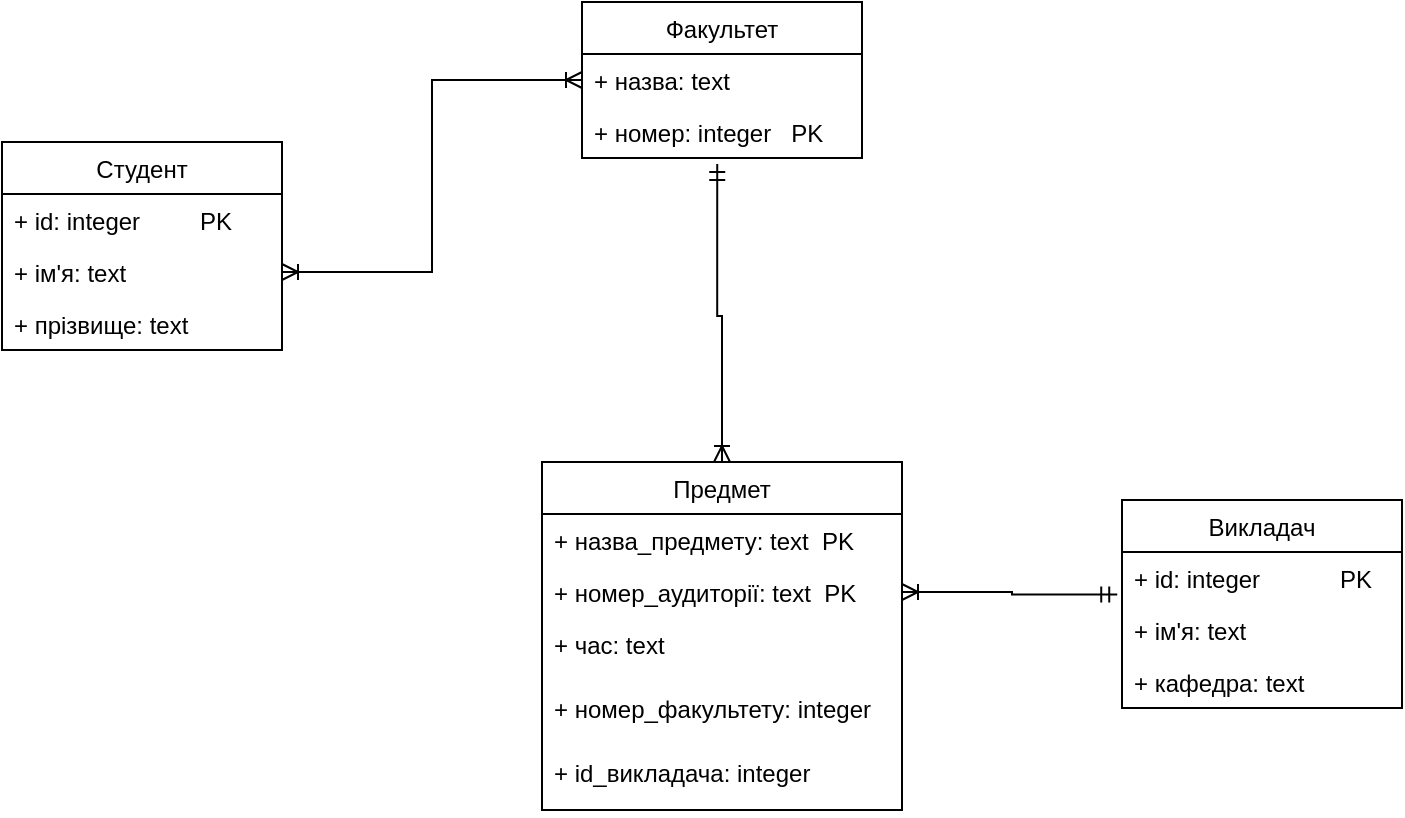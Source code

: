 <mxfile version="14.4.3" type="device"><diagram id="0Ze-Zs5HWMk4fIEWT4ik" name="Page-1"><mxGraphModel dx="1024" dy="592" grid="1" gridSize="10" guides="1" tooltips="1" connect="1" arrows="1" fold="1" page="1" pageScale="1" pageWidth="2339" pageHeight="3300" math="0" shadow="0"><root><mxCell id="0"/><mxCell id="1" parent="0"/><mxCell id="KfeqrWGqPCsav8SycbcH-1" value="Студент" style="swimlane;fontStyle=0;childLayout=stackLayout;horizontal=1;startSize=26;fillColor=none;horizontalStack=0;resizeParent=1;resizeParentMax=0;resizeLast=0;collapsible=1;marginBottom=0;" parent="1" vertex="1"><mxGeometry x="280" y="190" width="140" height="104" as="geometry"/></mxCell><mxCell id="KfeqrWGqPCsav8SycbcH-2" value="+ id: integer         PK" style="text;strokeColor=none;fillColor=none;align=left;verticalAlign=top;spacingLeft=4;spacingRight=4;overflow=hidden;rotatable=0;points=[[0,0.5],[1,0.5]];portConstraint=eastwest;" parent="KfeqrWGqPCsav8SycbcH-1" vertex="1"><mxGeometry y="26" width="140" height="26" as="geometry"/></mxCell><mxCell id="KfeqrWGqPCsav8SycbcH-3" value="+ ім'я: text" style="text;strokeColor=none;fillColor=none;align=left;verticalAlign=top;spacingLeft=4;spacingRight=4;overflow=hidden;rotatable=0;points=[[0,0.5],[1,0.5]];portConstraint=eastwest;" parent="KfeqrWGqPCsav8SycbcH-1" vertex="1"><mxGeometry y="52" width="140" height="26" as="geometry"/></mxCell><mxCell id="KfeqrWGqPCsav8SycbcH-4" value="+ прізвище: text" style="text;strokeColor=none;fillColor=none;align=left;verticalAlign=top;spacingLeft=4;spacingRight=4;overflow=hidden;rotatable=0;points=[[0,0.5],[1,0.5]];portConstraint=eastwest;" parent="KfeqrWGqPCsav8SycbcH-1" vertex="1"><mxGeometry y="78" width="140" height="26" as="geometry"/></mxCell><mxCell id="KfeqrWGqPCsav8SycbcH-5" value="Факультет" style="swimlane;fontStyle=0;childLayout=stackLayout;horizontal=1;startSize=26;fillColor=none;horizontalStack=0;resizeParent=1;resizeParentMax=0;resizeLast=0;collapsible=1;marginBottom=0;" parent="1" vertex="1"><mxGeometry x="570" y="120" width="140" height="78" as="geometry"/></mxCell><mxCell id="KfeqrWGqPCsav8SycbcH-6" value="+ назва: text" style="text;strokeColor=none;fillColor=none;align=left;verticalAlign=top;spacingLeft=4;spacingRight=4;overflow=hidden;rotatable=0;points=[[0,0.5],[1,0.5]];portConstraint=eastwest;" parent="KfeqrWGqPCsav8SycbcH-5" vertex="1"><mxGeometry y="26" width="140" height="26" as="geometry"/></mxCell><mxCell id="KfeqrWGqPCsav8SycbcH-7" value="+ номер: integer   PK" style="text;strokeColor=none;fillColor=none;align=left;verticalAlign=top;spacingLeft=4;spacingRight=4;overflow=hidden;rotatable=0;points=[[0,0.5],[1,0.5]];portConstraint=eastwest;" parent="KfeqrWGqPCsav8SycbcH-5" vertex="1"><mxGeometry y="52" width="140" height="26" as="geometry"/></mxCell><mxCell id="KfeqrWGqPCsav8SycbcH-22" style="edgeStyle=orthogonalEdgeStyle;rounded=0;orthogonalLoop=1;jettySize=auto;html=1;exitX=0.5;exitY=0;exitDx=0;exitDy=0;startArrow=ERoneToMany;startFill=0;endArrow=ERmandOne;endFill=0;entryX=0.483;entryY=1.115;entryDx=0;entryDy=0;entryPerimeter=0;" parent="1" source="KfeqrWGqPCsav8SycbcH-10" target="KfeqrWGqPCsav8SycbcH-7" edge="1"><mxGeometry relative="1" as="geometry"><mxPoint x="637.62" y="225.794" as="targetPoint"/><Array as="points"><mxPoint x="640" y="277"/><mxPoint x="638" y="277"/></Array></mxGeometry></mxCell><mxCell id="KfeqrWGqPCsav8SycbcH-10" value="Предмет" style="swimlane;fontStyle=0;childLayout=stackLayout;horizontal=1;startSize=26;fillColor=none;horizontalStack=0;resizeParent=1;resizeParentMax=0;resizeLast=0;collapsible=1;marginBottom=0;" parent="1" vertex="1"><mxGeometry x="550" y="350" width="180" height="174" as="geometry"/></mxCell><mxCell id="KfeqrWGqPCsav8SycbcH-11" value="+ назва_предмету: text  PK" style="text;strokeColor=none;fillColor=none;align=left;verticalAlign=top;spacingLeft=4;spacingRight=4;overflow=hidden;rotatable=0;points=[[0,0.5],[1,0.5]];portConstraint=eastwest;" parent="KfeqrWGqPCsav8SycbcH-10" vertex="1"><mxGeometry y="26" width="180" height="26" as="geometry"/></mxCell><mxCell id="KfeqrWGqPCsav8SycbcH-12" value="+ номер_аудиторії: text  PK" style="text;strokeColor=none;fillColor=none;align=left;verticalAlign=top;spacingLeft=4;spacingRight=4;overflow=hidden;rotatable=0;points=[[0,0.5],[1,0.5]];portConstraint=eastwest;" parent="KfeqrWGqPCsav8SycbcH-10" vertex="1"><mxGeometry y="52" width="180" height="26" as="geometry"/></mxCell><mxCell id="KfeqrWGqPCsav8SycbcH-13" value="+ час: text" style="text;strokeColor=none;fillColor=none;align=left;verticalAlign=top;spacingLeft=4;spacingRight=4;overflow=hidden;rotatable=0;points=[[0,0.5],[1,0.5]];portConstraint=eastwest;" parent="KfeqrWGqPCsav8SycbcH-10" vertex="1"><mxGeometry y="78" width="180" height="32" as="geometry"/></mxCell><mxCell id="ohDMzmDuVw218qF1BOKn-1" value="+ номер_факультету: integer" style="text;strokeColor=none;fillColor=none;align=left;verticalAlign=top;spacingLeft=4;spacingRight=4;overflow=hidden;rotatable=0;points=[[0,0.5],[1,0.5]];portConstraint=eastwest;" vertex="1" parent="KfeqrWGqPCsav8SycbcH-10"><mxGeometry y="110" width="180" height="32" as="geometry"/></mxCell><mxCell id="ohDMzmDuVw218qF1BOKn-4" value="+ id_викладача: integer" style="text;strokeColor=none;fillColor=none;align=left;verticalAlign=top;spacingLeft=4;spacingRight=4;overflow=hidden;rotatable=0;points=[[0,0.5],[1,0.5]];portConstraint=eastwest;" vertex="1" parent="KfeqrWGqPCsav8SycbcH-10"><mxGeometry y="142" width="180" height="32" as="geometry"/></mxCell><mxCell id="KfeqrWGqPCsav8SycbcH-14" value="Викладач" style="swimlane;fontStyle=0;childLayout=stackLayout;horizontal=1;startSize=26;fillColor=none;horizontalStack=0;resizeParent=1;resizeParentMax=0;resizeLast=0;collapsible=1;marginBottom=0;" parent="1" vertex="1"><mxGeometry x="840" y="369" width="140" height="104" as="geometry"/></mxCell><mxCell id="KfeqrWGqPCsav8SycbcH-15" value="+ id: integer            PK" style="text;strokeColor=none;fillColor=none;align=left;verticalAlign=top;spacingLeft=4;spacingRight=4;overflow=hidden;rotatable=0;points=[[0,0.5],[1,0.5]];portConstraint=eastwest;" parent="KfeqrWGqPCsav8SycbcH-14" vertex="1"><mxGeometry y="26" width="140" height="26" as="geometry"/></mxCell><mxCell id="KfeqrWGqPCsav8SycbcH-16" value="+ ім'я: text" style="text;strokeColor=none;fillColor=none;align=left;verticalAlign=top;spacingLeft=4;spacingRight=4;overflow=hidden;rotatable=0;points=[[0,0.5],[1,0.5]];portConstraint=eastwest;" parent="KfeqrWGqPCsav8SycbcH-14" vertex="1"><mxGeometry y="52" width="140" height="26" as="geometry"/></mxCell><mxCell id="KfeqrWGqPCsav8SycbcH-17" value="+ кафедра: text" style="text;strokeColor=none;fillColor=none;align=left;verticalAlign=top;spacingLeft=4;spacingRight=4;overflow=hidden;rotatable=0;points=[[0,0.5],[1,0.5]];portConstraint=eastwest;" parent="KfeqrWGqPCsav8SycbcH-14" vertex="1"><mxGeometry y="78" width="140" height="26" as="geometry"/></mxCell><mxCell id="KfeqrWGqPCsav8SycbcH-20" style="edgeStyle=orthogonalEdgeStyle;rounded=0;orthogonalLoop=1;jettySize=auto;html=1;exitX=1;exitY=0.5;exitDx=0;exitDy=0;endArrow=ERoneToMany;endFill=0;startArrow=ERoneToMany;startFill=0;entryX=0;entryY=0.5;entryDx=0;entryDy=0;" parent="1" source="KfeqrWGqPCsav8SycbcH-3" target="KfeqrWGqPCsav8SycbcH-6" edge="1"><mxGeometry relative="1" as="geometry"><mxPoint x="550" y="255" as="targetPoint"/></mxGeometry></mxCell><mxCell id="ohDMzmDuVw218qF1BOKn-3" style="edgeStyle=orthogonalEdgeStyle;rounded=0;orthogonalLoop=1;jettySize=auto;html=1;exitX=1;exitY=0.5;exitDx=0;exitDy=0;entryX=-0.017;entryY=0.815;entryDx=0;entryDy=0;entryPerimeter=0;endArrow=ERmandOne;endFill=0;startArrow=ERoneToMany;startFill=0;" edge="1" parent="1" source="KfeqrWGqPCsav8SycbcH-12" target="KfeqrWGqPCsav8SycbcH-15"><mxGeometry relative="1" as="geometry"/></mxCell></root></mxGraphModel></diagram></mxfile>